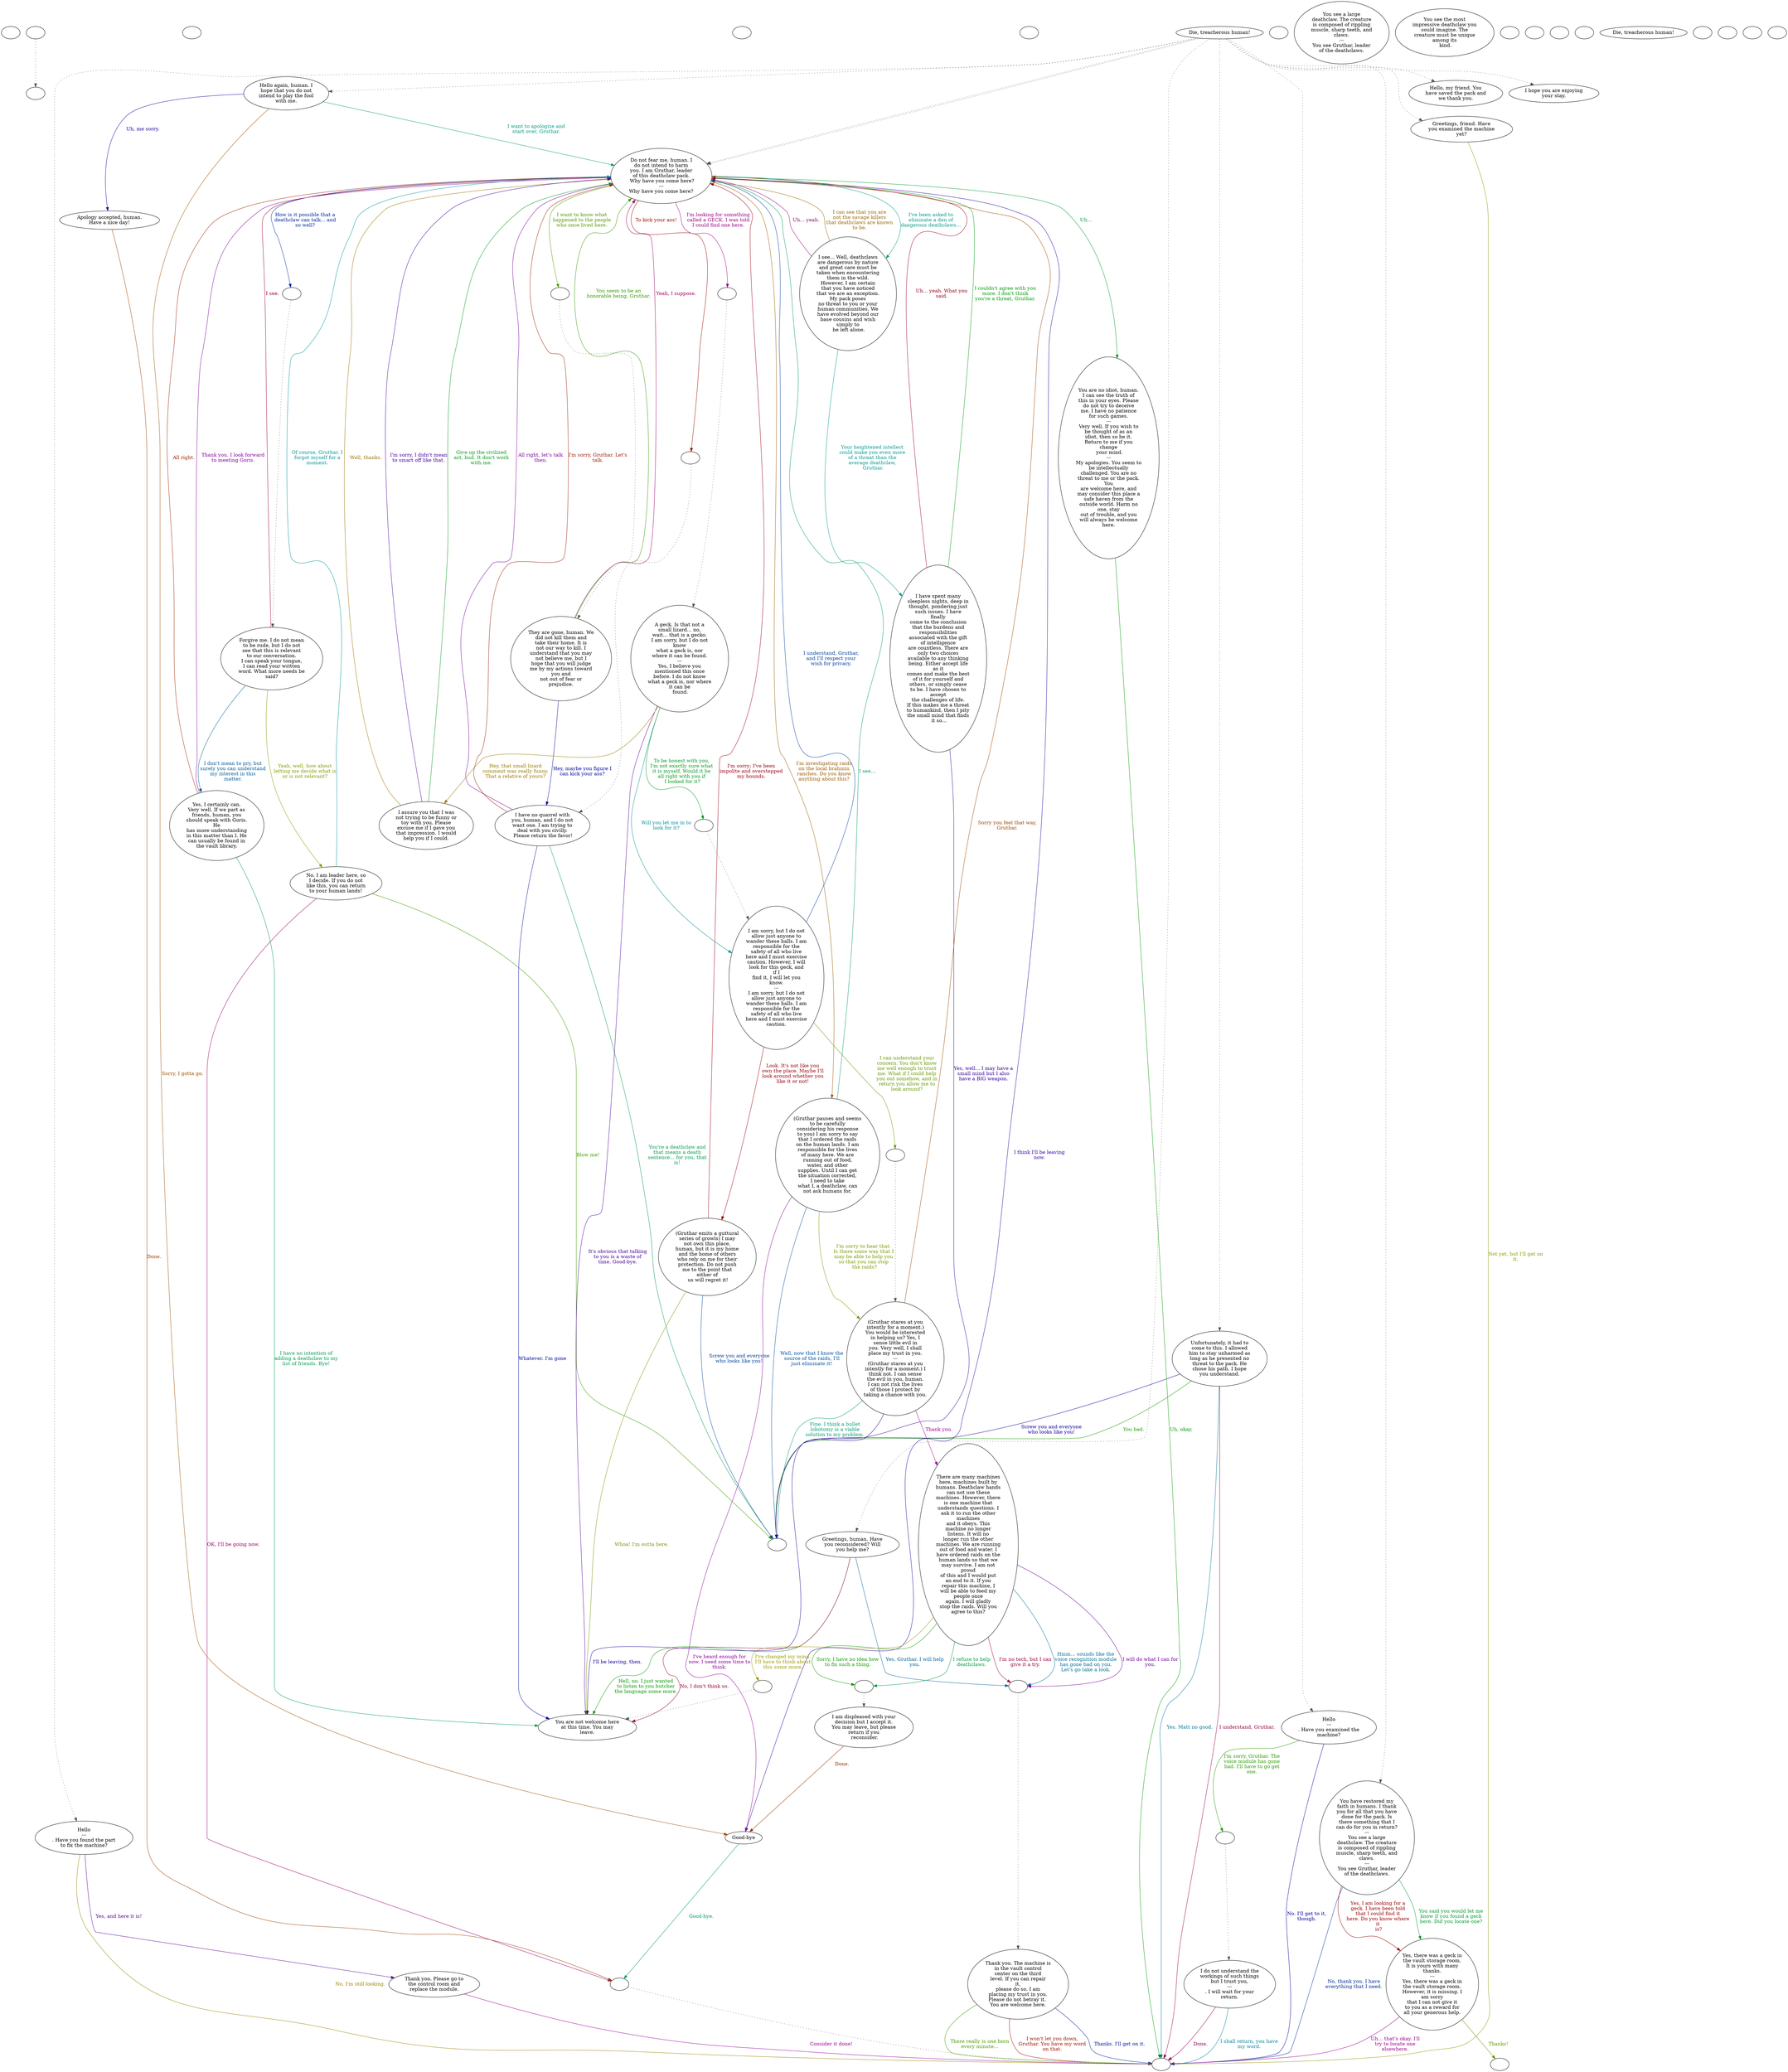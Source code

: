 digraph ocgrutha {
  "checkPartyMembersNearDoor" [style=filled       fillcolor="#FFFFFF"       color="#000000"]
  "checkPartyMembersNearDoor" [label=""]
  "old_pickup_p_proc" [style=filled       fillcolor="#FFFFFF"       color="#000000"]
  "old_pickup_p_proc" [label=""]
  "pickup_p_proc" [style=filled       fillcolor="#FFFFFF"       color="#000000"]
  "pickup_p_proc" -> "old_pickup_p_proc" [style=dotted color="#555555"]
  "pickup_p_proc" [label=""]
  "getTimeBit" [style=filled       fillcolor="#FFFFFF"       color="#000000"]
  "getTimeBit" [label=""]
  "start" [style=filled       fillcolor="#FFFFFF"       color="#000000"]
  "start" [label=""]
  "critter_p_proc" [style=filled       fillcolor="#FFFFFF"       color="#000000"]
  "critter_p_proc" [label=""]
  "talk_p_proc" [style=filled       fillcolor="#FFFFFF"       color="#000000"]
  "talk_p_proc" -> "Node034" [style=dotted color="#555555"]
  "talk_p_proc" -> "Node001" [style=dotted color="#555555"]
  "talk_p_proc" -> "Node015" [style=dotted color="#555555"]
  "talk_p_proc" -> "Node017" [style=dotted color="#555555"]
  "talk_p_proc" -> "Node018" [style=dotted color="#555555"]
  "talk_p_proc" -> "Node020" [style=dotted color="#555555"]
  "talk_p_proc" -> "Node021" [style=dotted color="#555555"]
  "talk_p_proc" -> "Node022" [style=dotted color="#555555"]
  "talk_p_proc" -> "Node023" [style=dotted color="#555555"]
  "talk_p_proc" -> "Node033" [style=dotted color="#555555"]
  "talk_p_proc" -> "Node001" [style=dotted color="#555555"]
  "talk_p_proc" [label="Die, treacherous human!"]
  "destroy_p_proc" [style=filled       fillcolor="#FFFFFF"       color="#000000"]
  "destroy_p_proc" [label=""]
  "look_at_p_proc" [style=filled       fillcolor="#FFFFFF"       color="#000000"]
  "look_at_p_proc" [label="You see a large\ndeathclaw. The creature\nis composed of rippling\nmuscle, sharp teeth, and\nclaws.\n---\nYou see Gruthar, leader\nof the deathclaws."]
  "description_p_proc" [style=filled       fillcolor="#FFFFFF"       color="#000000"]
  "description_p_proc" [label="You see the most\nimpressive deathclaw you\ncould imagine. The\ncreature must be unique\namong its\n kind."]
  "use_skill_on_p_proc" [style=filled       fillcolor="#FFFFFF"       color="#000000"]
  "use_skill_on_p_proc" [label=""]
  "damage_p_proc" [style=filled       fillcolor="#FFFFFF"       color="#000000"]
  "damage_p_proc" [label=""]
  "map_enter_p_proc" [style=filled       fillcolor="#FFFFFF"       color="#000000"]
  "map_enter_p_proc" [label=""]
  "push_p_proc" [style=filled       fillcolor="#FFFFFF"       color="#000000"]
  "push_p_proc" [label=""]
  "Node998" [style=filled       fillcolor="#FFFFFF"       color="#000000"]
  "Node998" [label=""]
  "Node999" [style=filled       fillcolor="#FFFFFF"       color="#000000"]
  "Node999" [label=""]
  "Node001" [style=filled       fillcolor="#FFFFFF"       color="#000000"]
  "Node001" [label="Do not fear me, human. I\ndo not intend to harm\nyou. I am Gruthar, leader\nof this deathclaw pack.\n Why have you come here?\n---\nWhy have you come here?"]
  "Node001" -> "Node002" [label="Uh..." color="#009933" fontcolor="#009933"]
  "Node001" -> "Node025a" [label="To kick your ass!" color="#990600" fontcolor="#990600"]
  "Node001" -> "Node003a" [label="How is it possible that a\ndeathclaw can talk... and\nso well?" color="#002799" fontcolor="#002799"]
  "Node001" -> "Node005a" [label="I want to know what\nhappened to the people\nwho once lived here." color="#539900" fontcolor="#539900"]
  "Node001" -> "Node006a" [label="I'm looking for something\ncalled a GECK. I was told\nI could find one here." color="#990080" fontcolor="#990080"]
  "Node001" -> "Node011" [label="I've been asked to\neliminate a den of\ndangerous deathclaws..." color="#009985" fontcolor="#009985"]
  "Node001" -> "Node013" [label="I'm investigating raids\non the local brahmin\nranches. Do you know\nanything about this?" color="#995900" fontcolor="#995900"]
  "Node001" -> "Node031" [label="I think I'll be leaving\nnow." color="#2C0099" fontcolor="#2C0099"]
  "Node002" [style=filled       fillcolor="#FFFFFF"       color="#000000"]
  "Node002" [label="You are no idiot, human.\nI can see the truth of\nthis in your eyes. Please\ndo not try to deceive\nme. I have no patience\nfor such games.\n---\nVery well. If you wish to\nbe thought of as an\nidiot, then so be it.\nReturn to me if you\nchange\n your mind.\n---\nMy apologies. You seem to\nbe intellectually\nchallenged. You are no\nthreat to me or the pack.\nYou\nare welcome here, and\nmay consider this place a\nsafe haven from the\noutside world. Harm no\none, stay\nout of trouble, and you\nwill always be welcome\nhere."]
  "Node002" -> "Node999" [label="Uh, okay." color="#019900" fontcolor="#019900"]
  "Node003" [style=filled       fillcolor="#FFFFFF"       color="#000000"]
  "Node003" [label="Forgive me. I do not mean\nto be rude, but I do not\nsee that this is relevant\nto our conversation.\nI can speak your tongue,\nI can read your written\nword. What more needs be\nsaid?"]
  "Node003" -> "Node001" [label="I see." color="#99002D" fontcolor="#99002D"]
  "Node003" -> "Node004" [label="I don't mean to pry, but\nsurely you can understand\nmy interest in this\nmatter." color="#005A99" fontcolor="#005A99"]
  "Node003" -> "Node026" [label="Yeah, well, how about\nletting me decide what is\nor is not relevant?" color="#879900" fontcolor="#879900"]
  "Node004" [style=filled       fillcolor="#FFFFFF"       color="#000000"]
  "Node004" [label="Yes, I certainly can.\nVery well. If we part as\nfriends, human, you\nshould speak with Goris.\nHe\nhas more understanding\nin this matter than I. He\ncan usually be found in\nthe vault library."]
  "Node004" -> "Node001" [label="Thank you. I look forward\nto meeting Goris." color="#7F0099" fontcolor="#7F0099"]
  "Node004" -> "Node030" [label="I have no intention of\nadding a deathclaw to my\nlist of friends. Bye!" color="#009952" fontcolor="#009952"]
  "Node004" -> "Node001" [label="All right." color="#992500" fontcolor="#992500"]
  "Node005" [style=filled       fillcolor="#FFFFFF"       color="#000000"]
  "Node005" [label="They are gone, human. We\ndid not kill them and\ntake their home. It is\nnot our way to kill. I\nunderstand that you may\nnot believe me, but I\nhope that you will judge\nme by my actions toward\nyou and\nnot out of fear or\nprejudice."]
  "Node005" -> "Node025" [label="Hey, maybe you figure I\ncan kick your ass?" color="#000799" fontcolor="#000799"]
  "Node005" -> "Node001" [label="You seem to be an\nhonorable being, Gruthar." color="#349900" fontcolor="#349900"]
  "Node005" -> "Node001" [label="Yeah, I suppose." color="#990060" fontcolor="#990060"]
  "Node006" [style=filled       fillcolor="#FFFFFF"       color="#000000"]
  "Node006" [label="A geck. Is that not a\nsmall lizard... no,\nwait... that is a gecko.\nI am sorry, but I do not\nknow\nwhat a geck is, nor\nwhere it can be found.\n---\nYes, I believe you\nmentioned this once\nbefore. I do not know\nwhat a geck is, nor where\nit can be\n found."]
  "Node006" -> "Node007" [label="Will you let me in to\nlook for it?" color="#008D99" fontcolor="#008D99"]
  "Node006" -> "Node027" [label="Hey, that small lizard\ncomment was really funny.\nThat a relative of yours?" color="#997800" fontcolor="#997800"]
  "Node006" -> "Node030" [label="It's obvious that talking\nto you is a waste of\ntime. Good-bye." color="#4C0099" fontcolor="#4C0099"]
  "Node006" -> "Node007a" [label="To be honest with you,\nI'm not exactly sure what\nit is myself. Would it be\nall right with you if\n I looked for it?" color="#00991F" fontcolor="#00991F"]
  "Node007" [style=filled       fillcolor="#FFFFFF"       color="#000000"]
  "Node007" [label="I am sorry, but I do not\nallow just anyone to\nwander these halls. I am\nresponsible for the\nsafety of all who live\nhere and I must exercise\ncaution. However, I will\nlook for this geck, and\nif I\nfind it, I will let you\nknow.\n---\nI am sorry, but I do not\nallow just anyone to\nwander these halls. I am\nresponsible for the\nsafety of all who live\nhere and I must exercise\ncaution."]
  "Node007" -> "Node028" [label="Look. It's not like you\nown the place. Maybe I'll\nlook around whether you\nlike it or not!" color="#99000E" fontcolor="#99000E"]
  "Node007" -> "Node001" [label="I understand, Gruthar,\nand I'll respect your\nwish for privacy." color="#003A99" fontcolor="#003A99"]
  "Node007" -> "Node008a" [label="I can understand your\nconcern. You don't know\nme well enough to trust\nme. What if I could help\nyou out somehow, and in\nreturn you allow me to\nlook around?" color="#679900" fontcolor="#679900"]
  "Node008" [style=filled       fillcolor="#FFFFFF"       color="#000000"]
  "Node008" [label="(Gruthar stares at you\nintently for a moment.)\nYou would be interested\nin helping us? Yes, I\nsense little evil in\nyou. Very well, I shall\nplace my trust in you.\n---\n(Gruthar stares at you\nintently for a moment.) I\nthink not. I can sense\nthe evil in you, human.\nI can not risk the lives\nof those I protect by\ntaking a chance with you."]
  "Node008" -> "Node009" [label="Thank you." color="#990094" fontcolor="#990094"]
  "Node008" -> "Node998" [label="Fine. I think a bullet\nlobotomy is a viable\nsolution to my problem." color="#009972" fontcolor="#009972"]
  "Node008" -> "Node001" [label="Sorry you feel that way,\nGruthar." color="#994500" fontcolor="#994500"]
  "Node008" -> "Node030" [label="I'll be leaving, then." color="#180099" fontcolor="#180099"]
  "Node009" [style=filled       fillcolor="#FFFFFF"       color="#000000"]
  "Node009" [label="There are many machines\nhere, machines built by\nhumans. Deathclaw hands\ncan not use these\nmachines. However, there\nis one machine that\nunderstands questions. I\nask it to run the other\nmachines\nand it obeys. This\nmachine no longer\nlistens. It will no\nlonger run the other\nmachines. We are running\nout of food and water. I\nhave ordered raids on the\nhuman lands so that we\nmay survive. I am not\nproud\nof this and I would put\nan end to it. If you\nrepair this machine, I\nwill be able to feed my\npeople once\nagain. I will gladly\nstop the raids. Will you\nagree to this?"]
  "Node009" -> "Node014a" [label="Sorry, I have no idea how\nto fix such a thing." color="#149900" fontcolor="#149900"]
  "Node009" -> "Node010a" [label="I'm no tech, but I can\ngive it a try." color="#990041" fontcolor="#990041"]
  "Node009" -> "Node010a" [label="Hmm... sounds like the\nvoice recognition module\nhas gone bad on you.\nLet's go take a look." color="#006D99" fontcolor="#006D99"]
  "Node009" -> "Node031a" [label="I've changed my mind.\nI'll have to think about\nthis some more." color="#999800" fontcolor="#999800"]
  "Node009" -> "Node010a" [label="I will do what I can for\nyou." color="#6B0099" fontcolor="#6B0099"]
  "Node009" -> "Node014a" [label="I refuse to help\ndeathclaws." color="#00993F" fontcolor="#00993F"]
  "Node010" [style=filled       fillcolor="#FFFFFF"       color="#000000"]
  "Node010" [label="Thank you. The machine is\nin the vault control\ncenter on the third\nlevel. If you can repair\nit,\nplease do so. I am\nplacing my trust in you.\nPlease do not betray it. \nYou are welcome here."]
  "Node010" -> "Node999" [label="I won't let you down,\nGruthar. You have my word\non that." color="#991200" fontcolor="#991200"]
  "Node010" -> "Node999" [label="Thanks. I'll get on it." color="#001B99" fontcolor="#001B99"]
  "Node010" -> "Node999" [label="There really is one born\nevery minute..." color="#479900" fontcolor="#479900"]
  "Node011" [style=filled       fillcolor="#FFFFFF"       color="#000000"]
  "Node011" [label="I see... Well, deathclaws\nare dangerous by nature\nand great care must be\ntaken when encountering\nthem in the wild.\nHowever, I am certain\nthat you have noticed\nthat we are an exception.\nMy pack poses\nno threat to you or your\nhuman communities. We\nhave evolved beyond our\nbase cousins and wish\nsimply to\n be left alone."]
  "Node011" -> "Node001" [label="Uh... yeah." color="#990074" fontcolor="#990074"]
  "Node011" -> "Node012" [label="Your heightened intellect\ncould make you even more\nof a threat than the\naverage deathclaw,\n Gruthar." color="#009991" fontcolor="#009991"]
  "Node011" -> "Node001" [label="I can see that you are\nnot the savage killers\nthat deathclaws are known\nto be." color="#996500" fontcolor="#996500"]
  "Node012" [style=filled       fillcolor="#FFFFFF"       color="#000000"]
  "Node012" [label="I have spent many\nsleepless nights, deep in\nthought, pondering just\nsuch issues. I have\nfinally\ncome to the conclusion\nthat the burdens and\nresponsibilities\nassociated with the gift\nof intelligence\nare countless. There are\nonly two choices\navailable to any thinking\nbeing. Either accept life\nas it\ncomes and make the best\nof it for yourself and\nothers, or simply cease\nto be. I have chosen to\naccept\nthe challenges of life.\nIf this makes me a threat\nto humankind, then I pity\nthe small mind that finds\n it so..."]
  "Node012" -> "Node998" [label="Yes, well... I may have a\nsmall mind but I also\nhave a BIG weapon." color="#380099" fontcolor="#380099"]
  "Node012" -> "Node001" [label="I couldn't agree with you\nmore. I don't think\nyou're a threat, Gruthar." color="#00990B" fontcolor="#00990B"]
  "Node012" -> "Node001" [label="Uh... yeah. What you\nsaid." color="#990021" fontcolor="#990021"]
  "Node013" [style=filled       fillcolor="#FFFFFF"       color="#000000"]
  "Node013" [label="(Gruthar pauses and seems\nto be carefully\nconsidering his response\nto you) I am sorry to say\nthat I ordered the raids\non the human lands. I am\nresponsible for the lives\nof many here. We are\nrunning out of food,\nwater, and other\nsupplies. Until I can get\nthe situation corrected,\nI need to take\nwhat I, a deathclaw, can\nnot ask humans for."]
  "Node013" -> "Node998" [label="Well, now that I know the\nsource of the raids, I'll\njust eliminate it!" color="#004E99" fontcolor="#004E99"]
  "Node013" -> "Node008" [label="I'm sorry to hear that.\nIs there some way that I\nmay be able to help you\nso that you can stop\n the raids?" color="#7A9900" fontcolor="#7A9900"]
  "Node013" -> "Node031" [label="I've heard enough for\nnow. I need some time to\nthink." color="#8B0099" fontcolor="#8B0099"]
  "Node013" -> "Node001" [label="I see..." color="#00995E" fontcolor="#00995E"]
  "Node014" [style=filled       fillcolor="#FFFFFF"       color="#000000"]
  "Node014" [label="I am displeased with your\ndecision but I accept it.\nYou may leave, but please\nreturn if you\n reconsider."]
  "Node014" -> "Node031" [label="Done." color="#993200" fontcolor="#993200"]
  "Node015" [style=filled       fillcolor="#FFFFFF"       color="#000000"]
  "Node015" [label="Hello\n---\n. Have you examined the\nmachine?"]
  "Node015" -> "Node999" [label="No. I'll get to it,\nthough." color="#050099" fontcolor="#050099"]
  "Node015" -> "Node016a" [label="I'm sorry, Gruthar. The\nvoice module has gone\nbad. I'll have to go get\none." color="#289900" fontcolor="#289900"]
  "Node016" [style=filled       fillcolor="#FFFFFF"       color="#000000"]
  "Node016" [label="I do not understand the\nworkings of such things\nbut I trust you,\n---\n. I will wait for your\nreturn."]
  "Node016" -> "Node999" [label="Done." color="#990054" fontcolor="#990054"]
  "Node016" -> "Node999" [label="I shall return, you have\nmy word." color="#008199" fontcolor="#008199"]
  "Node017" [style=filled       fillcolor="#FFFFFF"       color="#000000"]
  "Node017" [label="Hello\n---\n. Have you found the part\nto fix the machine?"]
  "Node017" -> "Node999" [label="No, I'm still looking." color="#998400" fontcolor="#998400"]
  "Node017" -> "Node029" [label="Yes, and here it is!" color="#580099" fontcolor="#580099"]
  "Node018" [style=filled       fillcolor="#FFFFFF"       color="#000000"]
  "Node018" [label="You have restored my\nfaith in humans. I thank\nyou for all that you have\ndone for the pack. Is\nthere something that I\ncan do for you in return?\n---\nYou see a large\ndeathclaw. The creature\nis composed of rippling\nmuscle, sharp teeth, and\nclaws.\n---\nYou see Gruthar, leader\nof the deathclaws."]
  "Node018" -> "Node019" [label="You said you would let me\nknow if you found a geck\nhere. Did you locate one?" color="#00992B" fontcolor="#00992B"]
  "Node018" -> "Node019" [label="Yes, I am looking for a\ngeck. I have been told\nthat I could find it\nhere. Do you know where\nit\n is?" color="#990002" fontcolor="#990002"]
  "Node018" -> "Node999" [label="No, thank you. I have\neverything that I need." color="#002E99" fontcolor="#002E99"]
  "Node019" [style=filled       fillcolor="#FFFFFF"       color="#000000"]
  "Node019" [label="Yes, there was a geck in\nthe vault storage room.\nIt is yours with many\nthanks.\n---\nYes, there was a geck in\nthe vault storage room.\nHowever, it is missing. I\nam sorry\nthat I can not give it\nto you as a reward for\nall your generous help."]
  "Node019" -> "Node999a" [label="Thanks!" color="#5B9900" fontcolor="#5B9900"]
  "Node019" -> "Node999" [label="Uh... that's okay. I'll\ntry to locate one\nelsewhere." color="#990088" fontcolor="#990088"]
  "Node020" [style=filled       fillcolor="#FFFFFF"       color="#000000"]
  "Node020" [label="Hello again, human. I\nhope that you do not\nintend to play the fool\nwith me."]
  "Node020" -> "Node001" [label="I want to apologize and\nstart over, Gruthar." color="#00997E" fontcolor="#00997E"]
  "Node020" -> "Node031" [label="Sorry, I gotta go." color="#995100" fontcolor="#995100"]
  "Node020" -> "Node032" [label="Uh, me sorry." color="#250099" fontcolor="#250099"]
  "Node021" [style=filled       fillcolor="#FFFFFF"       color="#000000"]
  "Node021" [label="Greetings, human. Have\nyou reconsidered? Will\nyou help me?"]
  "Node021" -> "Node030" [label="Hell, no. I just wanted\nto listen to you butcher\nthe language some more." color="#089900" fontcolor="#089900"]
  "Node021" -> "Node030" [label="No, I don't think so." color="#990035" fontcolor="#990035"]
  "Node021" -> "Node010a" [label="Yes, Gruthar. I will help\nyou." color="#006199" fontcolor="#006199"]
  "Node022" [style=filled       fillcolor="#FFFFFF"       color="#000000"]
  "Node022" [label="Greetings, friend. Have\nyou examined the machine\nyet?"]
  "Node022" -> "Node999" [label="Not yet, but I'll get on\nit." color="#8E9900" fontcolor="#8E9900"]
  "Node023" [style=filled       fillcolor="#FFFFFF"       color="#000000"]
  "Node023" [label="Hello, my friend. You\nhave saved the pack and\nwe thank you."]
  "Node024" [style=filled       fillcolor="#FFFFFF"       color="#000000"]
  "Node024" [label="Die, treacherous human!"]
  "Node025" [style=filled       fillcolor="#FFFFFF"       color="#000000"]
  "Node025" [label="I have no quarrel with\nyou, human, and I do not\nwant one. I am trying to\ndeal with you civilly.\n Please return the favor!"]
  "Node025" -> "Node001" [label="All right, let's talk\nthen." color="#770099" fontcolor="#770099"]
  "Node025" -> "Node998" [label="You're a deathclaw and\nthat means a death\nsentence... for you, that\nis!" color="#00994B" fontcolor="#00994B"]
  "Node025" -> "Node001" [label="I'm sorry, Gruthar. Let's\ntalk." color="#991E00" fontcolor="#991E00"]
  "Node025" -> "Node030" [label="Whatever. I'm gone" color="#000F99" fontcolor="#000F99"]
  "Node026" [style=filled       fillcolor="#FFFFFF"       color="#000000"]
  "Node026" [label="No. I am leader here, so\nI decide. If you do not\nlike this, you can return\nto your human lands!"]
  "Node026" -> "Node998" [label="Blow me!" color="#3B9900" fontcolor="#3B9900"]
  "Node026" -> "NodeTeleport" [label="OK, I'll be going now." color="#990068" fontcolor="#990068"]
  "Node026" -> "Node001" [label="Of course, Gruthar. I\nforgot myself for a\nmoment." color="#009599" fontcolor="#009599"]
  "Node027" [style=filled       fillcolor="#FFFFFF"       color="#000000"]
  "Node027" [label="I assure you that I was\nnot trying to be funny or\ntoy with you. Please\nexcuse me if I gave you\nthat impression. I would\nhelp you if I could."]
  "Node027" -> "Node001" [label="Well, thanks." color="#997100" fontcolor="#997100"]
  "Node027" -> "Node001" [label="I'm sorry, I didn't mean\nto smart off like that." color="#440099" fontcolor="#440099"]
  "Node027" -> "Node001" [label="Give up the civilized\nact, bud. It don't work\nwith me." color="#009918" fontcolor="#009918"]
  "Node028" [style=filled       fillcolor="#FFFFFF"       color="#000000"]
  "Node028" [label="(Gruthar emits a guttural\nseries of growls) I may\nnot own this place,\nhuman, but it is my home\nand the home of others\nwho rely on me for their\nprotection. Do not push\nme to the point that\neither of\n us will regret it!"]
  "Node028" -> "Node001" [label="I'm sorry; I've been\nimpolite and overstepped\nmy bounds." color="#990015" fontcolor="#990015"]
  "Node028" -> "Node998" [label="Screw you and everyone\nwho looks like you!" color="#004299" fontcolor="#004299"]
  "Node028" -> "Node030" [label="Whoa! I'm outta here." color="#6E9900" fontcolor="#6E9900"]
  "Node029" [style=filled       fillcolor="#FFFFFF"       color="#000000"]
  "Node029" [label="Thank you. Please go to\nthe control room and\nreplace the module."]
  "Node029" -> "Node999" [label="Consider it done!" color="#970099" fontcolor="#970099"]
  "Node030" [style=filled       fillcolor="#FFFFFF"       color="#000000"]
  "Node030" [label="You are not welcome here\nat this time. You may\nleave."]
  "Node031" [style=filled       fillcolor="#FFFFFF"       color="#000000"]
  "Node031" [label="Good-bye"]
  "Node031" -> "NodeTeleport" [label="Good-bye." color="#00996A" fontcolor="#00996A"]
  "Node032" [style=filled       fillcolor="#FFFFFF"       color="#000000"]
  "Node032" [label="Apology accepted, human.\nHave a nice day!"]
  "Node032" -> "NodeTeleport" [label="Done." color="#993E00" fontcolor="#993E00"]
  "Node033" [style=filled       fillcolor="#FFFFFF"       color="#000000"]
  "Node033" [label="I hope you are enjoying\nyour stay."]
  "Node034" [style=filled       fillcolor="#FFFFFF"       color="#000000"]
  "Node034" [label="Unfortunately, it had to\ncome to this. I allowed\nhim to stay unharmed as\nlong as he presented no\nthreat to the pack. He\nchose his path. I hope\nyou understand."]
  "Node034" -> "Node998" [label="Screw you and everyone\nwho looks like you!" color="#110099" fontcolor="#110099"]
  "Node034" -> "Node998" [label="You bad." color="#1C9900" fontcolor="#1C9900"]
  "Node034" -> "Node999" [label="I understand, Gruthar." color="#990048" fontcolor="#990048"]
  "Node034" -> "Node999" [label="Yes. Matt no good." color="#007599" fontcolor="#007599"]
  "checkGeck" [style=filled       fillcolor="#FFFFFF"       color="#000000"]
  "checkGeck" [label=""]
  "timed_event_p_proc" [style=filled       fillcolor="#FFFFFF"       color="#000000"]
  "timed_event_p_proc" [label=""]
  "combat_p_proc" [style=filled       fillcolor="#FFFFFF"       color="#000000"]
  "combat_p_proc" [label=""]
  "checkFunction" [style=filled       fillcolor="#FFFFFF"       color="#000000"]
  "checkFunction" [label=""]
  "NodeTeleport" [style=filled       fillcolor="#FFFFFF"       color="#000000"]
  "NodeTeleport" -> "Node999" [style=dotted color="#555555"]
  "NodeTeleport" [label=""]
  "Node025a" [style=filled       fillcolor="#FFFFFF"       color="#000000"]
  "Node025a" -> "Node025" [style=dotted color="#555555"]
  "Node025a" [label=""]
  "Node003a" [style=filled       fillcolor="#FFFFFF"       color="#000000"]
  "Node003a" -> "Node003" [style=dotted color="#555555"]
  "Node003a" [label=""]
  "Node005a" [style=filled       fillcolor="#FFFFFF"       color="#000000"]
  "Node005a" -> "Node005" [style=dotted color="#555555"]
  "Node005a" [label=""]
  "Node006a" [style=filled       fillcolor="#FFFFFF"       color="#000000"]
  "Node006a" -> "Node006" [style=dotted color="#555555"]
  "Node006a" [label=""]
  "Node007a" [style=filled       fillcolor="#FFFFFF"       color="#000000"]
  "Node007a" -> "Node007" [style=dotted color="#555555"]
  "Node007a" [label=""]
  "Node008a" [style=filled       fillcolor="#FFFFFF"       color="#000000"]
  "Node008a" -> "Node008" [style=dotted color="#555555"]
  "Node008a" [label=""]
  "Node014a" [style=filled       fillcolor="#FFFFFF"       color="#000000"]
  "Node014a" -> "Node014" [style=dotted color="#555555"]
  "Node014a" [label=""]
  "Node010a" [style=filled       fillcolor="#FFFFFF"       color="#000000"]
  "Node010a" -> "Node010" [style=dotted color="#555555"]
  "Node010a" [label=""]
  "Node031a" [style=filled       fillcolor="#FFFFFF"       color="#000000"]
  "Node031a" -> "Node030" [style=dotted color="#555555"]
  "Node031a" [label=""]
  "Node016a" [style=filled       fillcolor="#FFFFFF"       color="#000000"]
  "Node016a" -> "Node016" [style=dotted color="#555555"]
  "Node016a" [label=""]
  "Node999a" [style=filled       fillcolor="#FFFFFF"       color="#000000"]
  "Node999a" [label=""]
}